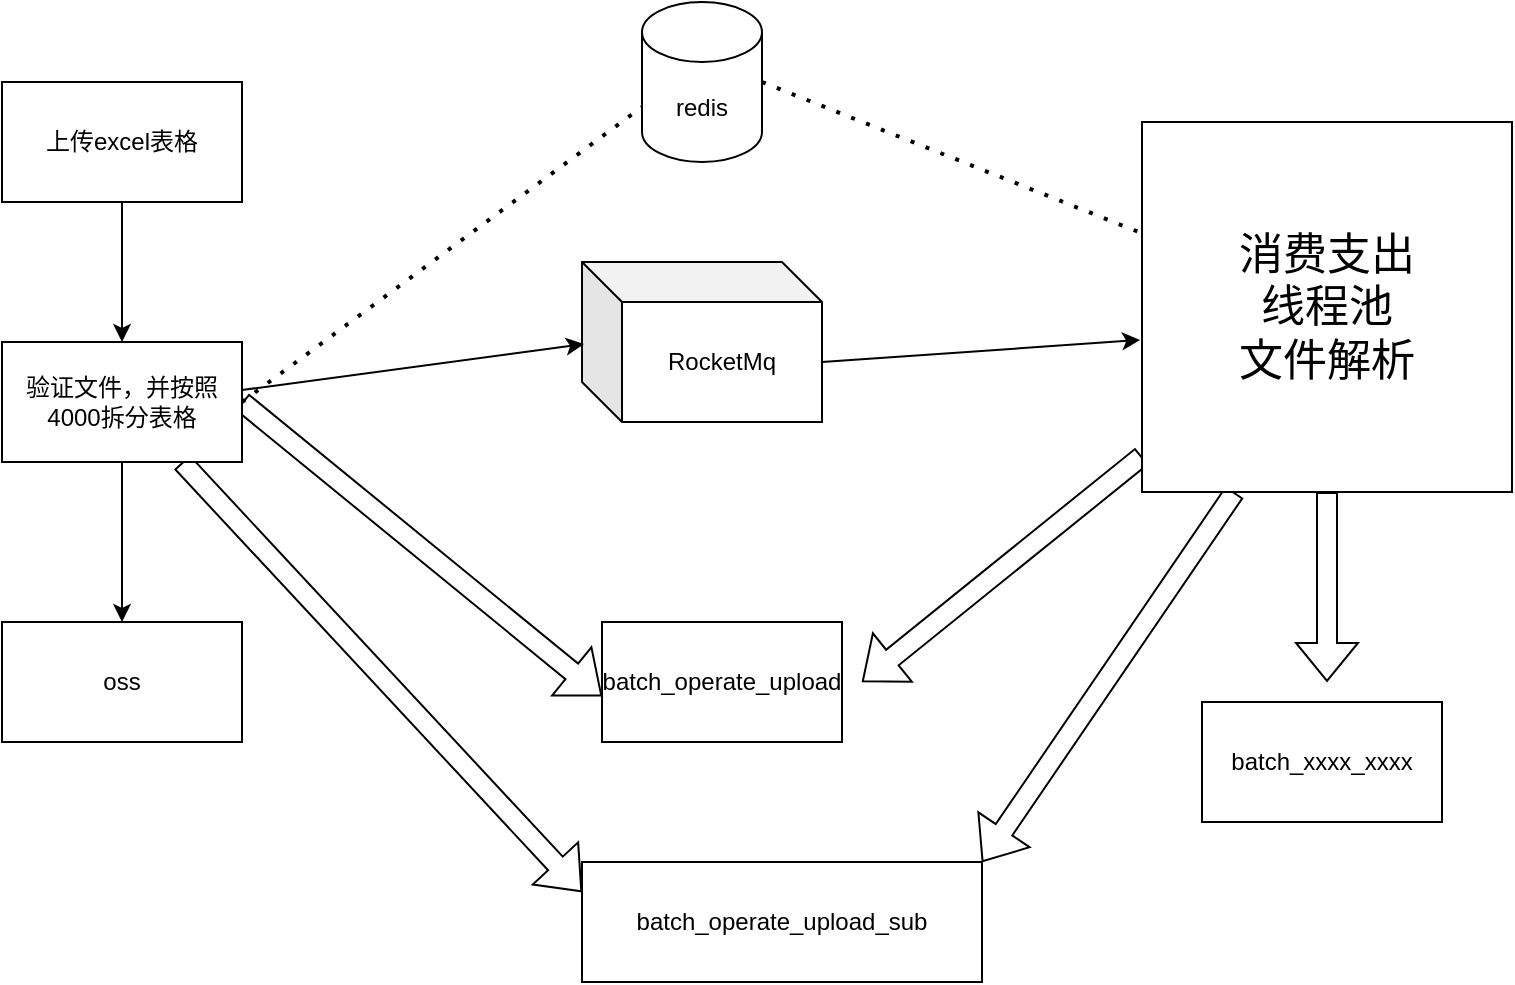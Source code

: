 <mxfile version="14.2.9" type="github">
  <diagram id="esxI2AxXdb3uIl4lnedx" name="Page-1">
    <mxGraphModel dx="946" dy="499" grid="1" gridSize="10" guides="1" tooltips="1" connect="1" arrows="1" fold="1" page="1" pageScale="1" pageWidth="3300" pageHeight="4681" math="0" shadow="0">
      <root>
        <mxCell id="0" />
        <mxCell id="1" parent="0" />
        <mxCell id="GG8mvKQF839j5vnF_w86-12" style="edgeStyle=orthogonalEdgeStyle;rounded=0;orthogonalLoop=1;jettySize=auto;html=1;exitX=0.5;exitY=1;exitDx=0;exitDy=0;" edge="1" parent="1" source="GG8mvKQF839j5vnF_w86-1" target="GG8mvKQF839j5vnF_w86-4">
          <mxGeometry relative="1" as="geometry" />
        </mxCell>
        <mxCell id="GG8mvKQF839j5vnF_w86-1" value="上传excel表格" style="rounded=0;whiteSpace=wrap;html=1;" vertex="1" parent="1">
          <mxGeometry x="100" y="110" width="120" height="60" as="geometry" />
        </mxCell>
        <mxCell id="GG8mvKQF839j5vnF_w86-13" style="edgeStyle=orthogonalEdgeStyle;rounded=0;orthogonalLoop=1;jettySize=auto;html=1;exitX=0.5;exitY=1;exitDx=0;exitDy=0;" edge="1" parent="1" source="GG8mvKQF839j5vnF_w86-4" target="GG8mvKQF839j5vnF_w86-5">
          <mxGeometry relative="1" as="geometry" />
        </mxCell>
        <mxCell id="GG8mvKQF839j5vnF_w86-17" style="rounded=0;orthogonalLoop=1;jettySize=auto;html=1;exitX=1;exitY=0.5;exitDx=0;exitDy=0;entryX=0;entryY=0.617;entryDx=0;entryDy=0;entryPerimeter=0;shape=flexArrow;" edge="1" parent="1" source="GG8mvKQF839j5vnF_w86-4" target="GG8mvKQF839j5vnF_w86-6">
          <mxGeometry relative="1" as="geometry" />
        </mxCell>
        <mxCell id="GG8mvKQF839j5vnF_w86-18" style="edgeStyle=none;shape=flexArrow;rounded=0;orthogonalLoop=1;jettySize=auto;html=1;exitX=0.75;exitY=1;exitDx=0;exitDy=0;entryX=0;entryY=0.25;entryDx=0;entryDy=0;" edge="1" parent="1" source="GG8mvKQF839j5vnF_w86-4" target="GG8mvKQF839j5vnF_w86-9">
          <mxGeometry relative="1" as="geometry" />
        </mxCell>
        <mxCell id="GG8mvKQF839j5vnF_w86-4" value="验证文件，并按照4000拆分表格" style="rounded=0;whiteSpace=wrap;html=1;" vertex="1" parent="1">
          <mxGeometry x="100" y="240" width="120" height="60" as="geometry" />
        </mxCell>
        <mxCell id="GG8mvKQF839j5vnF_w86-5" value="oss" style="rounded=0;whiteSpace=wrap;html=1;" vertex="1" parent="1">
          <mxGeometry x="100" y="380" width="120" height="60" as="geometry" />
        </mxCell>
        <mxCell id="GG8mvKQF839j5vnF_w86-6" value="batch_operate_upload" style="rounded=0;whiteSpace=wrap;html=1;" vertex="1" parent="1">
          <mxGeometry x="400" y="380" width="120" height="60" as="geometry" />
        </mxCell>
        <mxCell id="GG8mvKQF839j5vnF_w86-7" value="RocketMq" style="shape=cube;whiteSpace=wrap;html=1;boundedLbl=1;backgroundOutline=1;darkOpacity=0.05;darkOpacity2=0.1;" vertex="1" parent="1">
          <mxGeometry x="390" y="200" width="120" height="80" as="geometry" />
        </mxCell>
        <mxCell id="GG8mvKQF839j5vnF_w86-8" value="redis" style="shape=cylinder3;whiteSpace=wrap;html=1;boundedLbl=1;backgroundOutline=1;size=15;" vertex="1" parent="1">
          <mxGeometry x="420" y="70" width="60" height="80" as="geometry" />
        </mxCell>
        <mxCell id="GG8mvKQF839j5vnF_w86-9" value="batch_operate_upload_sub" style="rounded=0;whiteSpace=wrap;html=1;" vertex="1" parent="1">
          <mxGeometry x="390" y="500" width="200" height="60" as="geometry" />
        </mxCell>
        <mxCell id="GG8mvKQF839j5vnF_w86-24" style="edgeStyle=none;shape=flexArrow;rounded=0;orthogonalLoop=1;jettySize=auto;html=1;" edge="1" parent="1" source="GG8mvKQF839j5vnF_w86-10">
          <mxGeometry relative="1" as="geometry">
            <mxPoint x="530" y="410" as="targetPoint" />
          </mxGeometry>
        </mxCell>
        <mxCell id="GG8mvKQF839j5vnF_w86-25" style="edgeStyle=none;shape=flexArrow;rounded=0;orthogonalLoop=1;jettySize=auto;html=1;" edge="1" parent="1" source="GG8mvKQF839j5vnF_w86-10">
          <mxGeometry relative="1" as="geometry">
            <mxPoint x="762.5" y="410" as="targetPoint" />
          </mxGeometry>
        </mxCell>
        <mxCell id="GG8mvKQF839j5vnF_w86-26" style="edgeStyle=none;shape=flexArrow;rounded=0;orthogonalLoop=1;jettySize=auto;html=1;exitX=0.25;exitY=1;exitDx=0;exitDy=0;entryX=1;entryY=0;entryDx=0;entryDy=0;" edge="1" parent="1" source="GG8mvKQF839j5vnF_w86-10" target="GG8mvKQF839j5vnF_w86-9">
          <mxGeometry relative="1" as="geometry" />
        </mxCell>
        <mxCell id="GG8mvKQF839j5vnF_w86-10" value="&lt;font style=&quot;font-size: 22px&quot;&gt;&lt;font style=&quot;vertical-align: inherit&quot;&gt;&lt;font style=&quot;vertical-align: inherit&quot;&gt;消费支出&lt;/font&gt;&lt;/font&gt;&lt;br&gt;&lt;font style=&quot;vertical-align: inherit&quot;&gt;&lt;font style=&quot;vertical-align: inherit&quot;&gt;线程池&lt;/font&gt;&lt;/font&gt;&lt;br&gt;&lt;font style=&quot;vertical-align: inherit&quot;&gt;&lt;font style=&quot;vertical-align: inherit&quot;&gt;文件解析&lt;/font&gt;&lt;/font&gt;&lt;br&gt;&lt;/font&gt;" style="whiteSpace=wrap;html=1;aspect=fixed;" vertex="1" parent="1">
          <mxGeometry x="670" y="130" width="185" height="185" as="geometry" />
        </mxCell>
        <mxCell id="GG8mvKQF839j5vnF_w86-11" value="batch_xxxx_xxxx" style="rounded=0;whiteSpace=wrap;html=1;" vertex="1" parent="1">
          <mxGeometry x="700" y="420" width="120" height="60" as="geometry" />
        </mxCell>
        <mxCell id="GG8mvKQF839j5vnF_w86-20" value="" style="endArrow=classic;html=1;exitX=1;exitY=0.4;exitDx=0;exitDy=0;exitPerimeter=0;entryX=0.008;entryY=0.513;entryDx=0;entryDy=0;entryPerimeter=0;" edge="1" parent="1" source="GG8mvKQF839j5vnF_w86-4" target="GG8mvKQF839j5vnF_w86-7">
          <mxGeometry width="50" height="50" relative="1" as="geometry">
            <mxPoint x="390" y="360" as="sourcePoint" />
            <mxPoint x="440" y="310" as="targetPoint" />
          </mxGeometry>
        </mxCell>
        <mxCell id="GG8mvKQF839j5vnF_w86-21" value="" style="endArrow=none;dashed=1;html=1;dashPattern=1 3;strokeWidth=2;entryX=0;entryY=0;entryDx=0;entryDy=52.5;entryPerimeter=0;exitX=1;exitY=0.5;exitDx=0;exitDy=0;" edge="1" parent="1" source="GG8mvKQF839j5vnF_w86-4" target="GG8mvKQF839j5vnF_w86-8">
          <mxGeometry width="50" height="50" relative="1" as="geometry">
            <mxPoint x="390" y="230" as="sourcePoint" />
            <mxPoint x="440" y="180" as="targetPoint" />
          </mxGeometry>
        </mxCell>
        <mxCell id="GG8mvKQF839j5vnF_w86-22" value="" style="endArrow=none;dashed=1;html=1;dashPattern=1 3;strokeWidth=2;exitX=1;exitY=0.5;exitDx=0;exitDy=0;exitPerimeter=0;" edge="1" parent="1" source="GG8mvKQF839j5vnF_w86-8" target="GG8mvKQF839j5vnF_w86-10">
          <mxGeometry width="50" height="50" relative="1" as="geometry">
            <mxPoint x="390" y="310" as="sourcePoint" />
            <mxPoint x="440" y="260" as="targetPoint" />
          </mxGeometry>
        </mxCell>
        <mxCell id="GG8mvKQF839j5vnF_w86-27" value="" style="endArrow=classic;html=1;exitX=0;exitY=0;exitDx=120;exitDy=50;exitPerimeter=0;entryX=-0.005;entryY=0.589;entryDx=0;entryDy=0;entryPerimeter=0;" edge="1" parent="1" source="GG8mvKQF839j5vnF_w86-7" target="GG8mvKQF839j5vnF_w86-10">
          <mxGeometry width="50" height="50" relative="1" as="geometry">
            <mxPoint x="390" y="290" as="sourcePoint" />
            <mxPoint x="660" y="240" as="targetPoint" />
          </mxGeometry>
        </mxCell>
      </root>
    </mxGraphModel>
  </diagram>
</mxfile>
